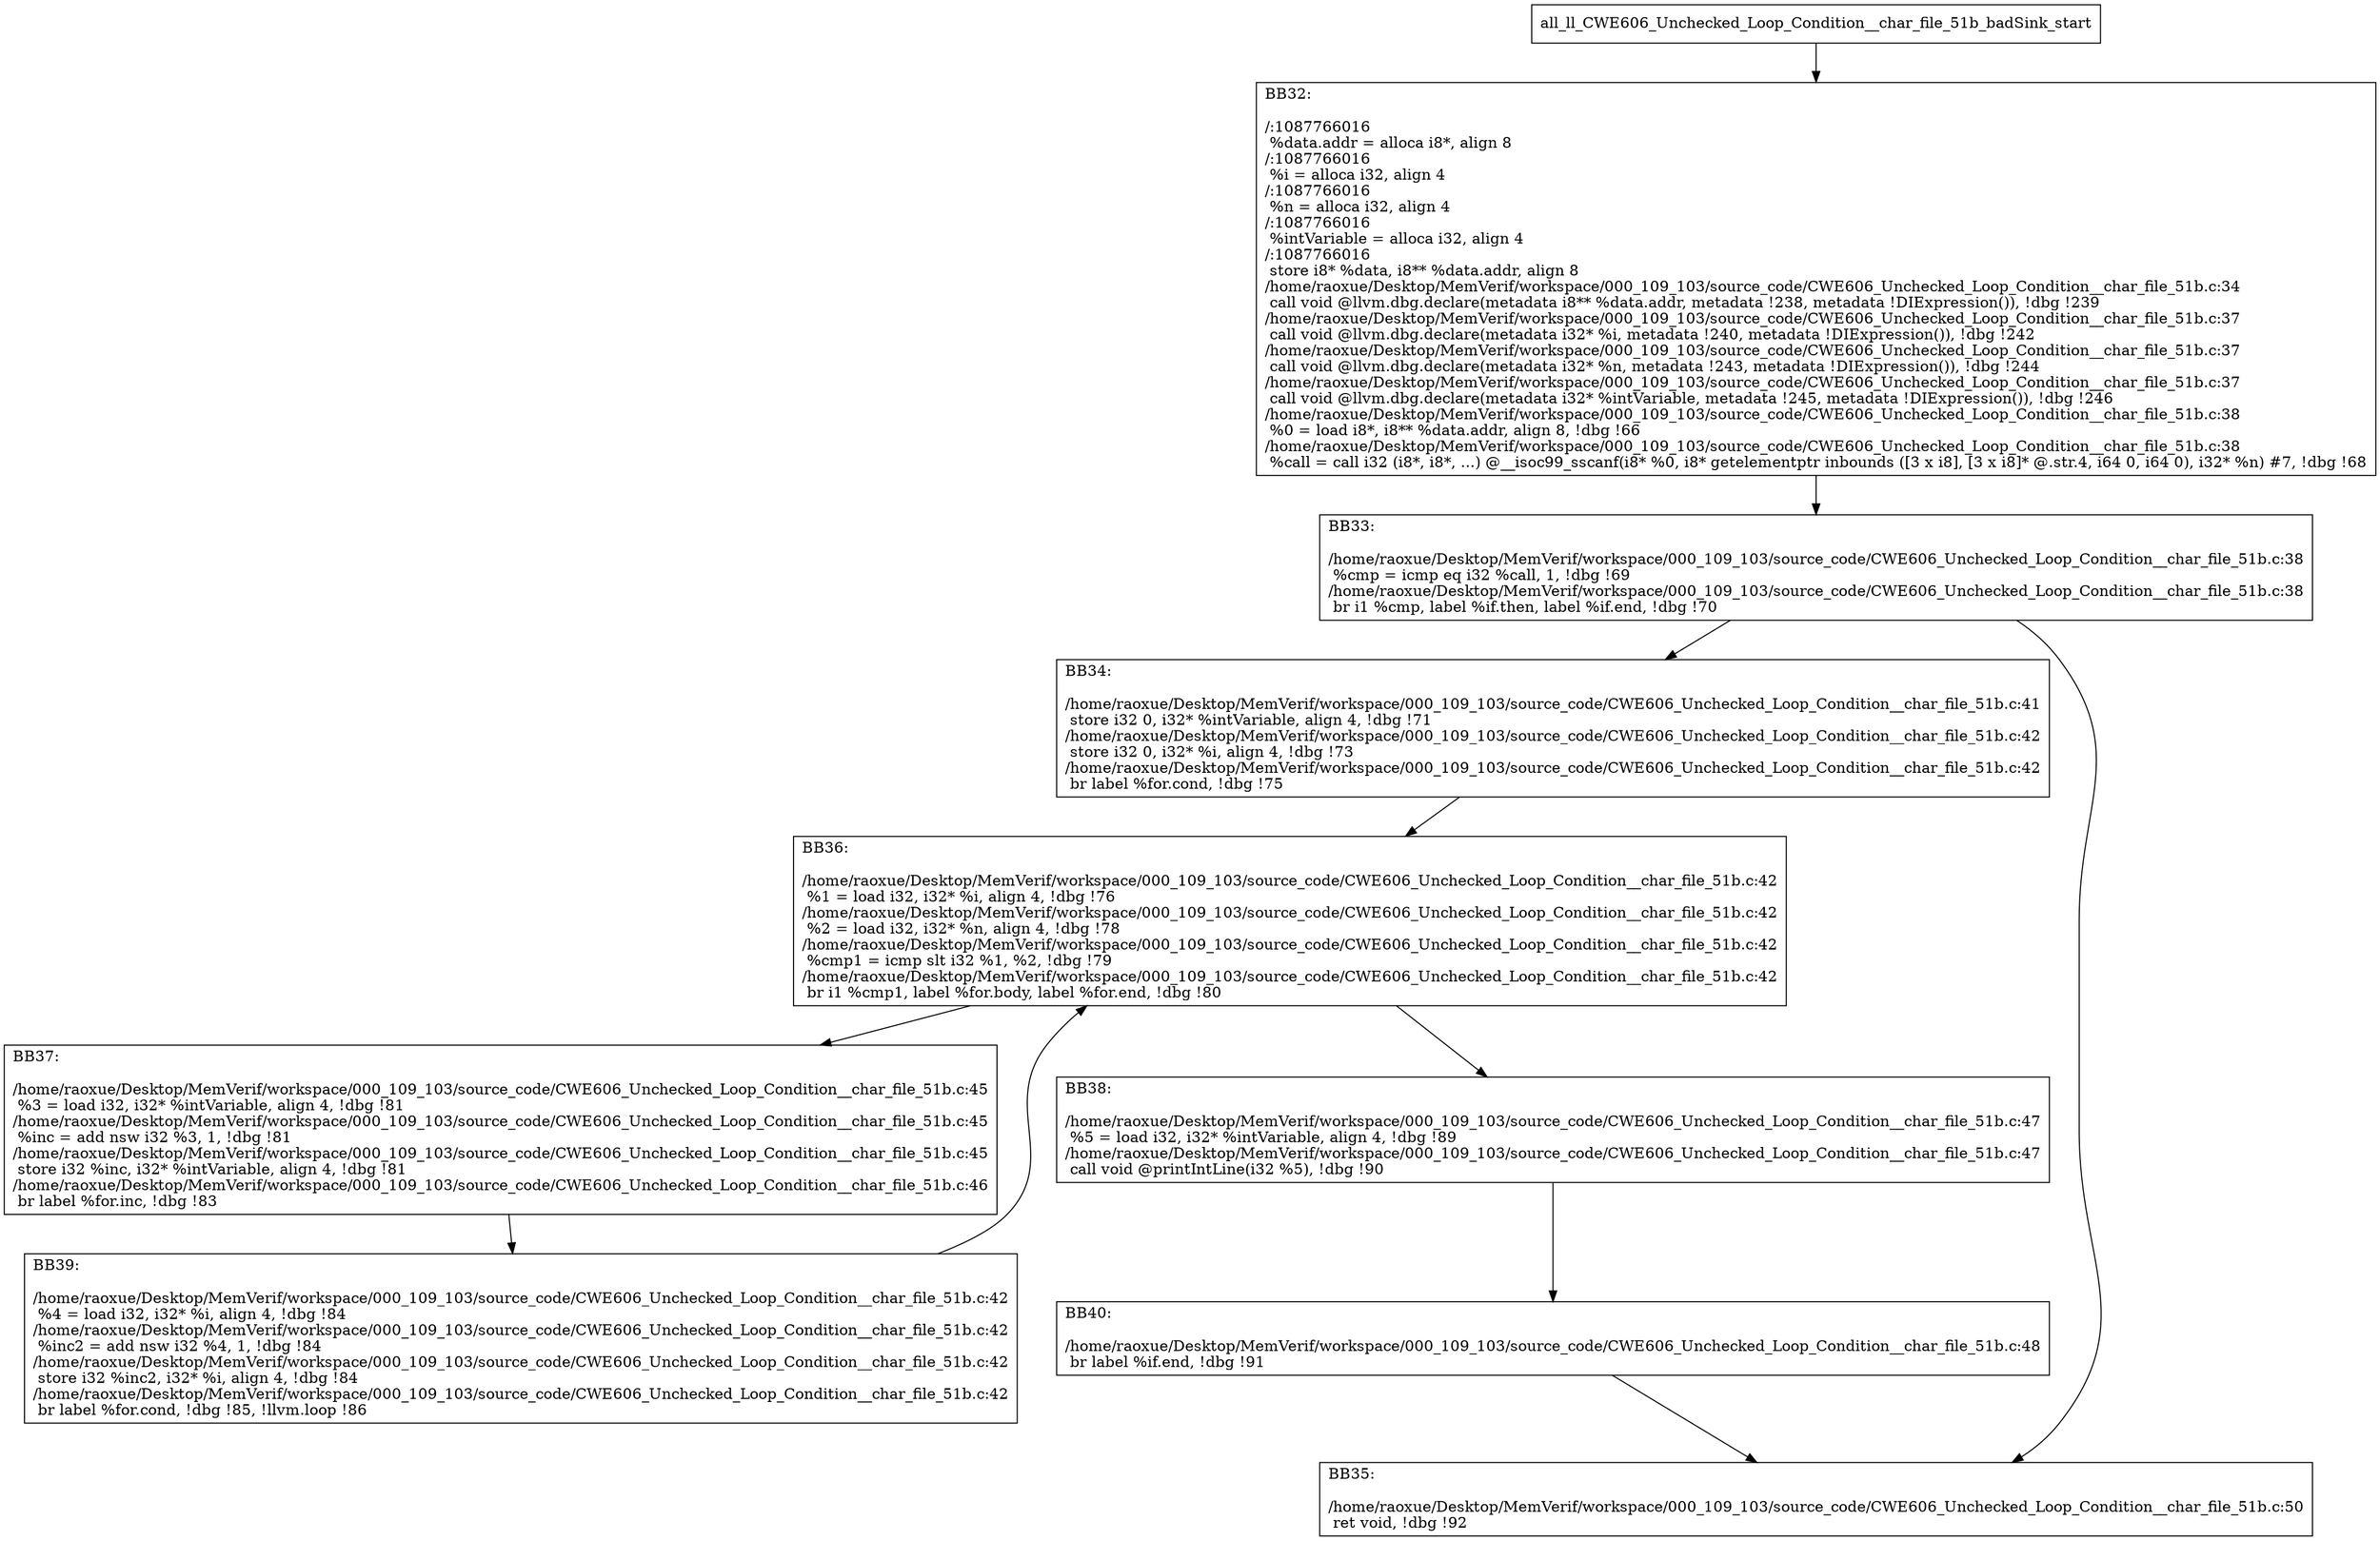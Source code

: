 digraph "CFG for'all_ll_CWE606_Unchecked_Loop_Condition__char_file_51b_badSink' function" {
	BBall_ll_CWE606_Unchecked_Loop_Condition__char_file_51b_badSink_start[shape=record,label="{all_ll_CWE606_Unchecked_Loop_Condition__char_file_51b_badSink_start}"];
	BBall_ll_CWE606_Unchecked_Loop_Condition__char_file_51b_badSink_start-> all_ll_CWE606_Unchecked_Loop_Condition__char_file_51b_badSinkBB32;
	all_ll_CWE606_Unchecked_Loop_Condition__char_file_51b_badSinkBB32 [shape=record, label="{BB32:\l\l/:1087766016\l
  %data.addr = alloca i8*, align 8\l
/:1087766016\l
  %i = alloca i32, align 4\l
/:1087766016\l
  %n = alloca i32, align 4\l
/:1087766016\l
  %intVariable = alloca i32, align 4\l
/:1087766016\l
  store i8* %data, i8** %data.addr, align 8\l
/home/raoxue/Desktop/MemVerif/workspace/000_109_103/source_code/CWE606_Unchecked_Loop_Condition__char_file_51b.c:34\l
  call void @llvm.dbg.declare(metadata i8** %data.addr, metadata !238, metadata !DIExpression()), !dbg !239\l
/home/raoxue/Desktop/MemVerif/workspace/000_109_103/source_code/CWE606_Unchecked_Loop_Condition__char_file_51b.c:37\l
  call void @llvm.dbg.declare(metadata i32* %i, metadata !240, metadata !DIExpression()), !dbg !242\l
/home/raoxue/Desktop/MemVerif/workspace/000_109_103/source_code/CWE606_Unchecked_Loop_Condition__char_file_51b.c:37\l
  call void @llvm.dbg.declare(metadata i32* %n, metadata !243, metadata !DIExpression()), !dbg !244\l
/home/raoxue/Desktop/MemVerif/workspace/000_109_103/source_code/CWE606_Unchecked_Loop_Condition__char_file_51b.c:37\l
  call void @llvm.dbg.declare(metadata i32* %intVariable, metadata !245, metadata !DIExpression()), !dbg !246\l
/home/raoxue/Desktop/MemVerif/workspace/000_109_103/source_code/CWE606_Unchecked_Loop_Condition__char_file_51b.c:38\l
  %0 = load i8*, i8** %data.addr, align 8, !dbg !66\l
/home/raoxue/Desktop/MemVerif/workspace/000_109_103/source_code/CWE606_Unchecked_Loop_Condition__char_file_51b.c:38\l
  %call = call i32 (i8*, i8*, ...) @__isoc99_sscanf(i8* %0, i8* getelementptr inbounds ([3 x i8], [3 x i8]* @.str.4, i64 0, i64 0), i32* %n) #7, !dbg !68\l
}"];
	all_ll_CWE606_Unchecked_Loop_Condition__char_file_51b_badSinkBB32-> all_ll_CWE606_Unchecked_Loop_Condition__char_file_51b_badSinkBB33;
	all_ll_CWE606_Unchecked_Loop_Condition__char_file_51b_badSinkBB33 [shape=record, label="{BB33:\l\l/home/raoxue/Desktop/MemVerif/workspace/000_109_103/source_code/CWE606_Unchecked_Loop_Condition__char_file_51b.c:38\l
  %cmp = icmp eq i32 %call, 1, !dbg !69\l
/home/raoxue/Desktop/MemVerif/workspace/000_109_103/source_code/CWE606_Unchecked_Loop_Condition__char_file_51b.c:38\l
  br i1 %cmp, label %if.then, label %if.end, !dbg !70\l
}"];
	all_ll_CWE606_Unchecked_Loop_Condition__char_file_51b_badSinkBB33-> all_ll_CWE606_Unchecked_Loop_Condition__char_file_51b_badSinkBB34;
	all_ll_CWE606_Unchecked_Loop_Condition__char_file_51b_badSinkBB33-> all_ll_CWE606_Unchecked_Loop_Condition__char_file_51b_badSinkBB35;
	all_ll_CWE606_Unchecked_Loop_Condition__char_file_51b_badSinkBB34 [shape=record, label="{BB34:\l\l/home/raoxue/Desktop/MemVerif/workspace/000_109_103/source_code/CWE606_Unchecked_Loop_Condition__char_file_51b.c:41\l
  store i32 0, i32* %intVariable, align 4, !dbg !71\l
/home/raoxue/Desktop/MemVerif/workspace/000_109_103/source_code/CWE606_Unchecked_Loop_Condition__char_file_51b.c:42\l
  store i32 0, i32* %i, align 4, !dbg !73\l
/home/raoxue/Desktop/MemVerif/workspace/000_109_103/source_code/CWE606_Unchecked_Loop_Condition__char_file_51b.c:42\l
  br label %for.cond, !dbg !75\l
}"];
	all_ll_CWE606_Unchecked_Loop_Condition__char_file_51b_badSinkBB34-> all_ll_CWE606_Unchecked_Loop_Condition__char_file_51b_badSinkBB36;
	all_ll_CWE606_Unchecked_Loop_Condition__char_file_51b_badSinkBB36 [shape=record, label="{BB36:\l\l/home/raoxue/Desktop/MemVerif/workspace/000_109_103/source_code/CWE606_Unchecked_Loop_Condition__char_file_51b.c:42\l
  %1 = load i32, i32* %i, align 4, !dbg !76\l
/home/raoxue/Desktop/MemVerif/workspace/000_109_103/source_code/CWE606_Unchecked_Loop_Condition__char_file_51b.c:42\l
  %2 = load i32, i32* %n, align 4, !dbg !78\l
/home/raoxue/Desktop/MemVerif/workspace/000_109_103/source_code/CWE606_Unchecked_Loop_Condition__char_file_51b.c:42\l
  %cmp1 = icmp slt i32 %1, %2, !dbg !79\l
/home/raoxue/Desktop/MemVerif/workspace/000_109_103/source_code/CWE606_Unchecked_Loop_Condition__char_file_51b.c:42\l
  br i1 %cmp1, label %for.body, label %for.end, !dbg !80\l
}"];
	all_ll_CWE606_Unchecked_Loop_Condition__char_file_51b_badSinkBB36-> all_ll_CWE606_Unchecked_Loop_Condition__char_file_51b_badSinkBB37;
	all_ll_CWE606_Unchecked_Loop_Condition__char_file_51b_badSinkBB36-> all_ll_CWE606_Unchecked_Loop_Condition__char_file_51b_badSinkBB38;
	all_ll_CWE606_Unchecked_Loop_Condition__char_file_51b_badSinkBB37 [shape=record, label="{BB37:\l\l/home/raoxue/Desktop/MemVerif/workspace/000_109_103/source_code/CWE606_Unchecked_Loop_Condition__char_file_51b.c:45\l
  %3 = load i32, i32* %intVariable, align 4, !dbg !81\l
/home/raoxue/Desktop/MemVerif/workspace/000_109_103/source_code/CWE606_Unchecked_Loop_Condition__char_file_51b.c:45\l
  %inc = add nsw i32 %3, 1, !dbg !81\l
/home/raoxue/Desktop/MemVerif/workspace/000_109_103/source_code/CWE606_Unchecked_Loop_Condition__char_file_51b.c:45\l
  store i32 %inc, i32* %intVariable, align 4, !dbg !81\l
/home/raoxue/Desktop/MemVerif/workspace/000_109_103/source_code/CWE606_Unchecked_Loop_Condition__char_file_51b.c:46\l
  br label %for.inc, !dbg !83\l
}"];
	all_ll_CWE606_Unchecked_Loop_Condition__char_file_51b_badSinkBB37-> all_ll_CWE606_Unchecked_Loop_Condition__char_file_51b_badSinkBB39;
	all_ll_CWE606_Unchecked_Loop_Condition__char_file_51b_badSinkBB39 [shape=record, label="{BB39:\l\l/home/raoxue/Desktop/MemVerif/workspace/000_109_103/source_code/CWE606_Unchecked_Loop_Condition__char_file_51b.c:42\l
  %4 = load i32, i32* %i, align 4, !dbg !84\l
/home/raoxue/Desktop/MemVerif/workspace/000_109_103/source_code/CWE606_Unchecked_Loop_Condition__char_file_51b.c:42\l
  %inc2 = add nsw i32 %4, 1, !dbg !84\l
/home/raoxue/Desktop/MemVerif/workspace/000_109_103/source_code/CWE606_Unchecked_Loop_Condition__char_file_51b.c:42\l
  store i32 %inc2, i32* %i, align 4, !dbg !84\l
/home/raoxue/Desktop/MemVerif/workspace/000_109_103/source_code/CWE606_Unchecked_Loop_Condition__char_file_51b.c:42\l
  br label %for.cond, !dbg !85, !llvm.loop !86\l
}"];
	all_ll_CWE606_Unchecked_Loop_Condition__char_file_51b_badSinkBB39-> all_ll_CWE606_Unchecked_Loop_Condition__char_file_51b_badSinkBB36;
	all_ll_CWE606_Unchecked_Loop_Condition__char_file_51b_badSinkBB38 [shape=record, label="{BB38:\l\l/home/raoxue/Desktop/MemVerif/workspace/000_109_103/source_code/CWE606_Unchecked_Loop_Condition__char_file_51b.c:47\l
  %5 = load i32, i32* %intVariable, align 4, !dbg !89\l
/home/raoxue/Desktop/MemVerif/workspace/000_109_103/source_code/CWE606_Unchecked_Loop_Condition__char_file_51b.c:47\l
  call void @printIntLine(i32 %5), !dbg !90\l
}"];
	all_ll_CWE606_Unchecked_Loop_Condition__char_file_51b_badSinkBB38-> all_ll_CWE606_Unchecked_Loop_Condition__char_file_51b_badSinkBB40;
	all_ll_CWE606_Unchecked_Loop_Condition__char_file_51b_badSinkBB40 [shape=record, label="{BB40:\l\l/home/raoxue/Desktop/MemVerif/workspace/000_109_103/source_code/CWE606_Unchecked_Loop_Condition__char_file_51b.c:48\l
  br label %if.end, !dbg !91\l
}"];
	all_ll_CWE606_Unchecked_Loop_Condition__char_file_51b_badSinkBB40-> all_ll_CWE606_Unchecked_Loop_Condition__char_file_51b_badSinkBB35;
	all_ll_CWE606_Unchecked_Loop_Condition__char_file_51b_badSinkBB35 [shape=record, label="{BB35:\l\l/home/raoxue/Desktop/MemVerif/workspace/000_109_103/source_code/CWE606_Unchecked_Loop_Condition__char_file_51b.c:50\l
  ret void, !dbg !92\l
}"];
}
